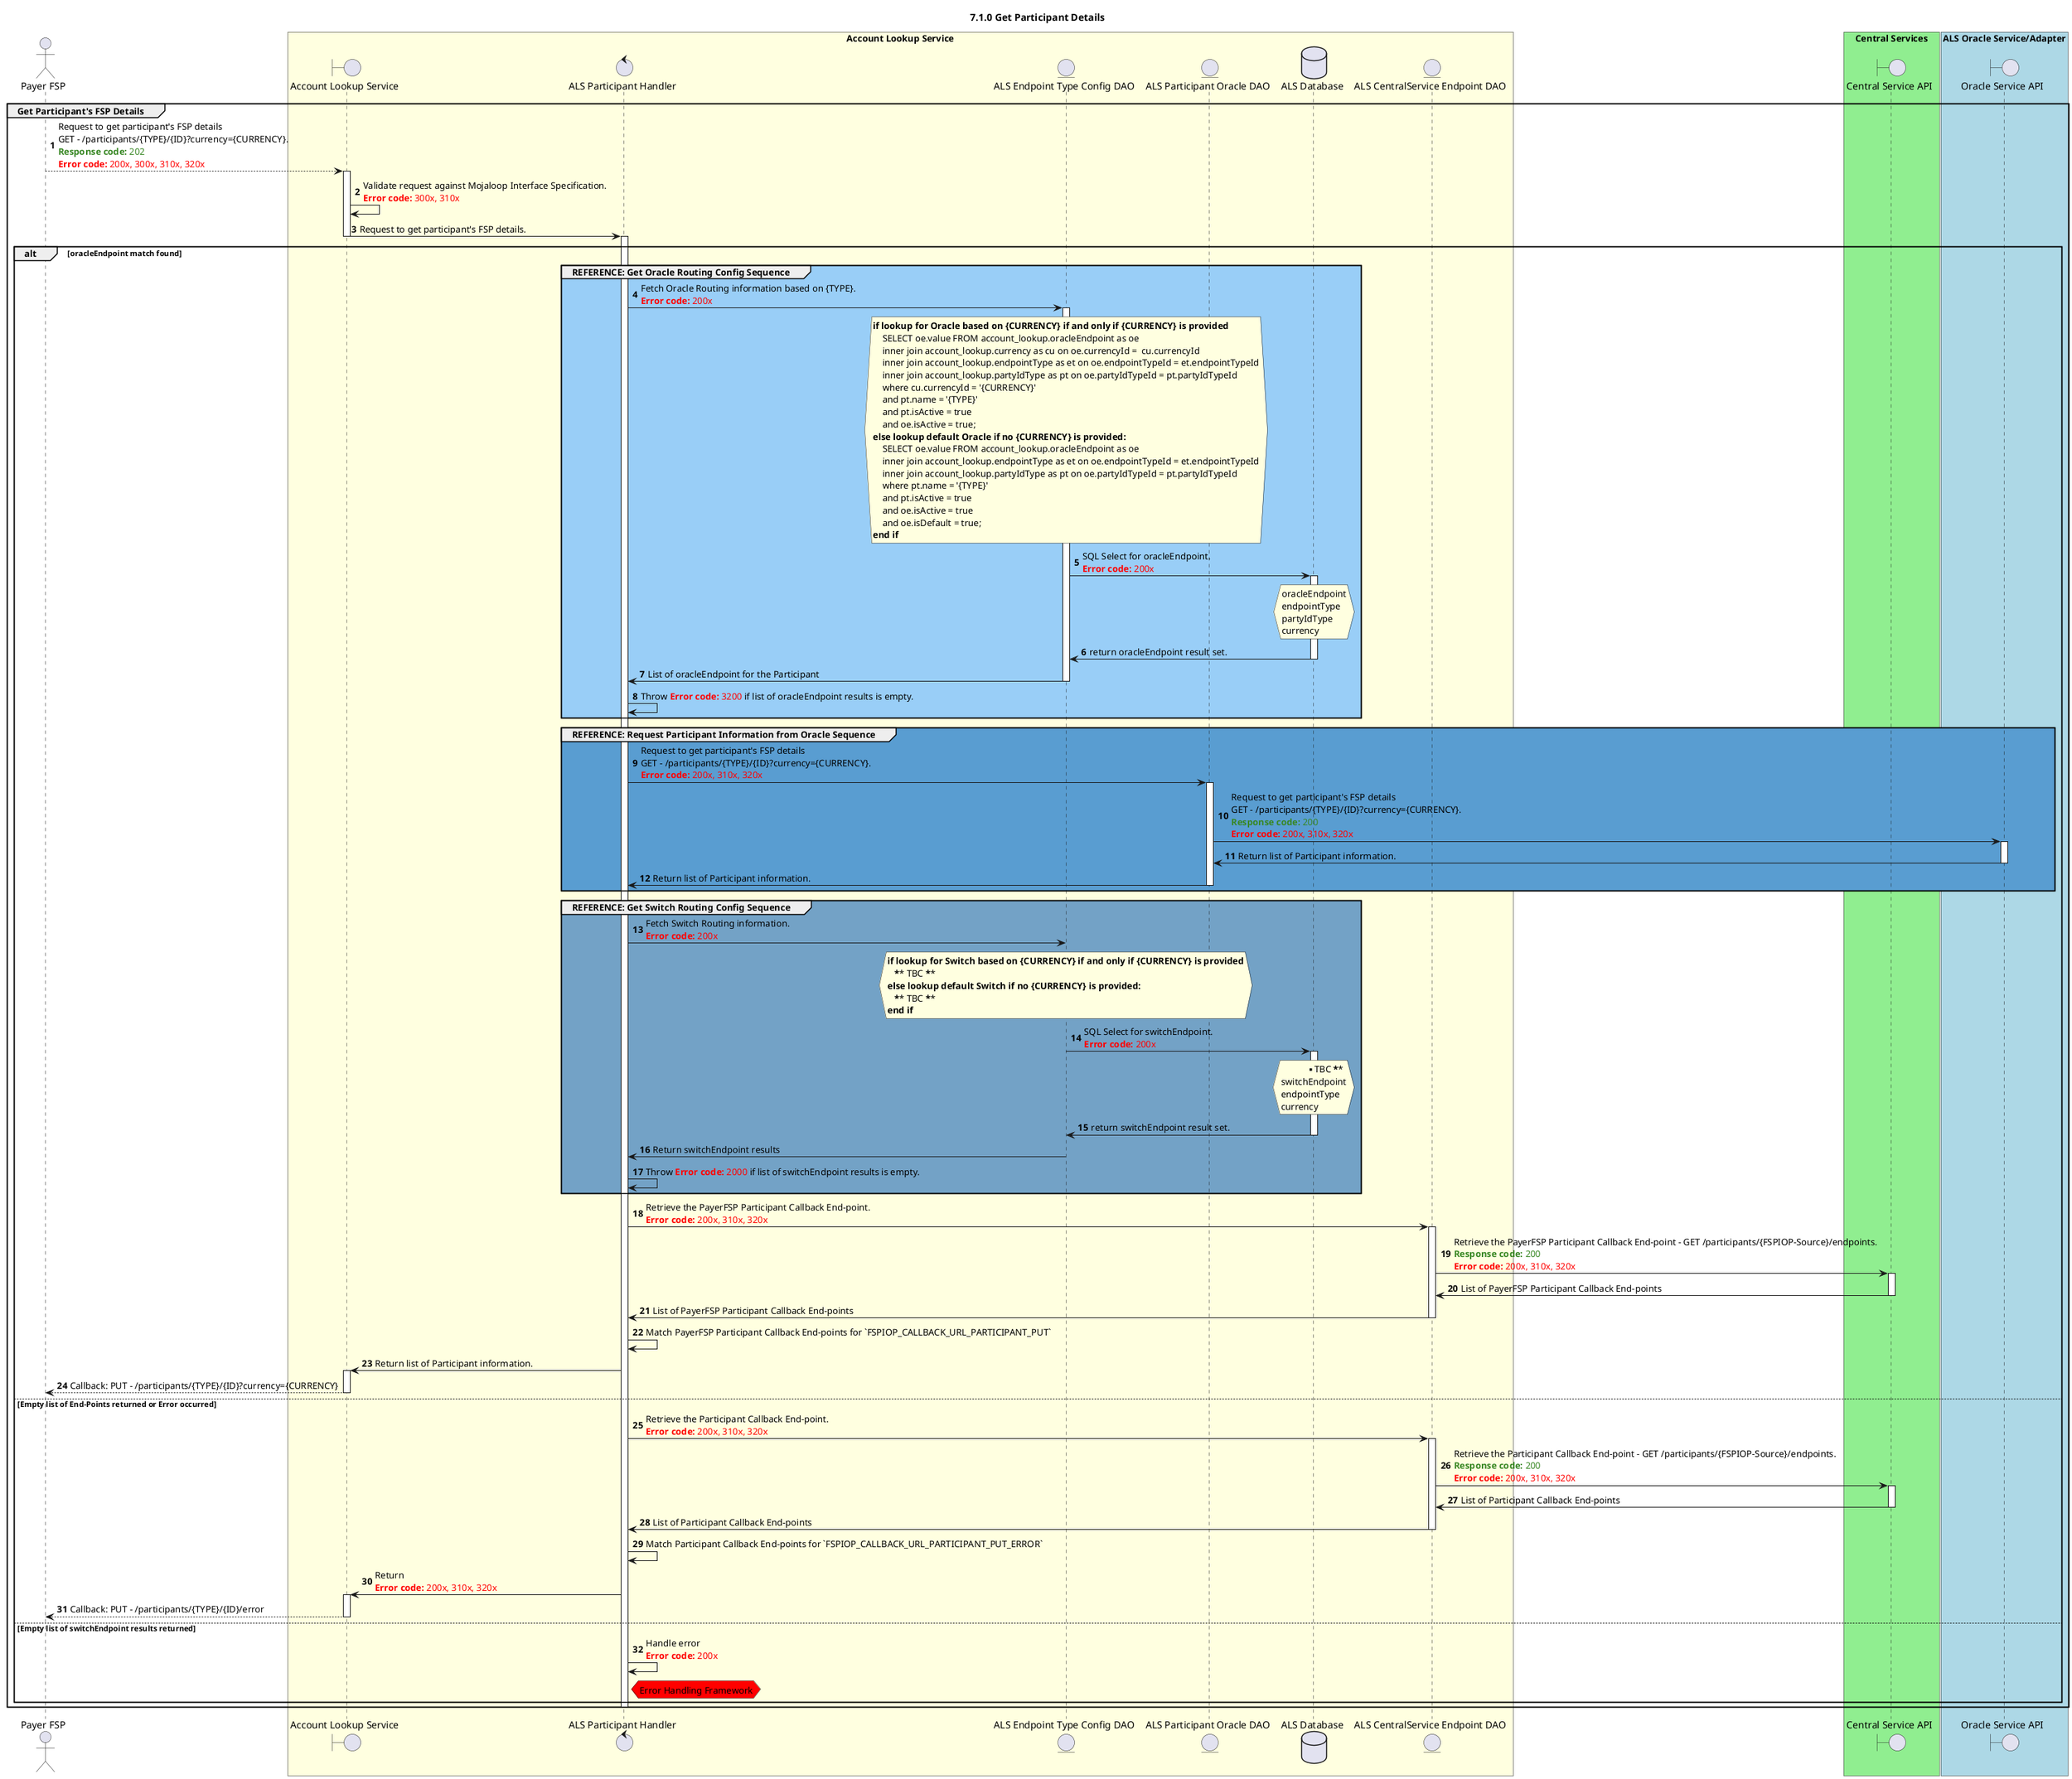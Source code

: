 /'*****
 License
 --------------
 Copyright © 2017 Bill & Melinda Gates Foundation
 The Mojaloop files are made available by the Bill & Melinda Gates Foundation under the Apache License, Version 2.0 (the "License") and you may not use these files except in compliance with the License. You may obtain a copy of the License at
 http://www.apache.org/licenses/LICENSE-2.0
 Unless required by applicable law or agreed to in writing, the Mojaloop files are distributed on an "AS IS" BASIS, WITHOUT WARRANTIES OR CONDITIONS OF ANY KIND, either express or implied. See the License for the specific language governing permissions and limitations under the License.
 Contributors
 --------------
 This is the official list of the Mojaloop project contributors for this file.
 Names of the original copyright holders (individuals or organizations)
 should be listed with a '*' in the first column. People who have
 contributed from an organization can be listed under the organization
 that actually holds the copyright for their contributions (see the
 Gates Foundation organization for an example). Those individuals should have
 their names indented and be marked with a '-'. Email address can be added
 optionally within square brackets <email>.
 * Gates Foundation
 - Name Surname <name.surname@gatesfoundation.com>

 * Rajiv Mothilal <rajiv.mothilal@modusbox.com>
 --------------
 ******'/


@startuml
' declate title
title 7.1.0 Get Participant Details

autonumber
' Actor Keys:
' boundary - APIs/Interfaces, etc
' entity - Database Access Objects
' database - Database Persistance Store

' declare actors
actor "Payer FSP" as PAYER_FSP
boundary "Account Lookup Service" as ALS_API
control "ALS Participant Handler" as ALS_PARTICIPANT_HANDLER
entity "ALS Endpoint Type Config DAO" as ALS_TYPE_ENDPOINT_CONFIG_DAO
entity "ALS CentralService Endpoint DAO" as ALS_CENTRALSERVICE_ENDPOINT_CONFIG_DAO
entity "ALS Participant Oracle DAO" as ALS_PARTICIPANT_ORACLE_DAO
entity "ALS Participant End-Point Oracle DAO" as ALS_PARTICIPANT_ORACLE_DAO
database "ALS Database" as ALS_DB
boundary "Oracle Service API" as ORACLE_API
boundary "Central Service API" as CENTRALSERVICE_API

box "Account Lookup Service" #LightYellow
participant ALS_API
participant ALS_PARTICIPANT_HANDLER
participant ALS_TYPE_ENDPOINT_CONFIG_DAO
participant ALS_PARTICIPANT_ORACLE_DAO
participant ALS_DB
participant ALS_CENTRALSERVICE_ENDPOINT_CONFIG_DAO
end box

box "Central Services" #LightGreen
participant CENTRALSERVICE_API
end box

box "ALS Oracle Service/Adapter" #LightBlue
participant ORACLE_API
end box

' START OF FLOW

group Get Participant's FSP Details
    PAYER_FSP --> ALS_API: Request to get participant's FSP details \nGET - /participants/{TYPE}/{ID}?currency={CURRENCY}.\n<color #388724><b>Response code:</b> 202</color> \n<color #FF0000><b>Error code:</b> 200x, 300x, 310x, 320x</color>
    activate ALS_API
    ALS_API -> ALS_API: Validate request against Mojaloop Interface Specification. \n<color #FF0000><b>Error code:</b> 300x, 310x</color>

    ALS_API -> ALS_PARTICIPANT_HANDLER: Request to get participant's FSP details.
    deactivate ALS_API

    alt oracleEndpoint match found

        '********************* Fetch Oracle Routing Config - START ************************
        group #99cef7 REFERENCE: Get Oracle Routing Config Sequence

            activate ALS_PARTICIPANT_HANDLER

            ALS_PARTICIPANT_HANDLER -> ALS_TYPE_ENDPOINT_CONFIG_DAO: Fetch Oracle Routing information based on {TYPE}. \n<color #FF0000><b>Error code:</b> 200x</color>
            activate ALS_TYPE_ENDPOINT_CONFIG_DAO

            hnote over ALS_TYPE_ENDPOINT_CONFIG_DAO #lightyellow
                <b>if lookup for Oracle based on {CURRENCY} if and only if {CURRENCY} is provided</b>
                    SELECT oe.value FROM account_lookup.oracleEndpoint as oe
                    inner join account_lookup.currency as cu on oe.currencyId =  cu.currencyId
                    inner join account_lookup.endpointType as et on oe.endpointTypeId = et.endpointTypeId
                    inner join account_lookup.partyIdType as pt on oe.partyIdTypeId = pt.partyIdTypeId
                    where cu.currencyId = '{CURRENCY}'
                    and pt.name = '{TYPE}'
                    and pt.isActive = true
                    and oe.isActive = true;
                <b>else lookup default Oracle if no {CURRENCY} is provided:</b>
                    SELECT oe.value FROM account_lookup.oracleEndpoint as oe
                    inner join account_lookup.endpointType as et on oe.endpointTypeId = et.endpointTypeId
                    inner join account_lookup.partyIdType as pt on oe.partyIdTypeId = pt.partyIdTypeId
                    where pt.name = '{TYPE}'
                    and pt.isActive = true
                    and oe.isActive = true
                    and oe.isDefault = true;
                <b>end if</b>
            end note

            ALS_TYPE_ENDPOINT_CONFIG_DAO -> ALS_DB: SQL Select for oracleEndpoint. \n<color #FF0000><b>Error code:</b> 200x</color>

            activate ALS_DB

            hnote over ALS_DB #lightyellow
                    oracleEndpoint
                    endpointType
                    partyIdType
                    currency
            end note
            ALS_DB -> ALS_TYPE_ENDPOINT_CONFIG_DAO: return oracleEndpoint result set.

            deactivate ALS_DB

            ALS_TYPE_ENDPOINT_CONFIG_DAO -> ALS_PARTICIPANT_HANDLER: List of oracleEndpoint for the Participant
            deactivate ALS_TYPE_ENDPOINT_CONFIG_DAO

            ALS_PARTICIPANT_HANDLER -> ALS_PARTICIPANT_HANDLER: Throw <color #FF0000><b>Error code:</b> 3200</color> if list of oracleEndpoint results is empty.

        end group
        '********************* Fetch Oracle Routing Information - END ************************

        '********************* Request Participant Information from Oracle - START ************************
        group #599dd1 REFERENCE: Request Participant Information from Oracle Sequence

            ALS_PARTICIPANT_HANDLER -> ALS_PARTICIPANT_ORACLE_DAO: Request to get participant's FSP details \nGET - /participants/{TYPE}/{ID}?currency={CURRENCY}. \n<color #FF0000><b>Error code:</b> 200x, 310x, 320x</color>
            activate ALS_PARTICIPANT_ORACLE_DAO
            ALS_PARTICIPANT_ORACLE_DAO -> ORACLE_API: Request to get participant's FSP details \nGET - /participants/{TYPE}/{ID}?currency={CURRENCY}. \n<color #388724><b>Response code:</b> 200</color> \n<color #FF0000><b>Error code:</b> 200x, 310x, 320x</color>
            activate ORACLE_API

            ORACLE_API -> ALS_PARTICIPANT_ORACLE_DAO: Return list of Participant information.
            deactivate ORACLE_API

            ALS_PARTICIPANT_ORACLE_DAO -> ALS_PARTICIPANT_HANDLER: Return list of Participant information.
            deactivate ALS_PARTICIPANT_ORACLE_DAO

            '********************* Request Participant Information from Oracle - END ************************

        end group

        '********************* Get Switch Config Information - START ************************
        group #73a2c6 REFERENCE: Get Switch Routing Config Sequence

            ALS_PARTICIPANT_HANDLER -> ALS_TYPE_ENDPOINT_CONFIG_DAO: Fetch Switch Routing information. \n<color #FF0000><b>Error code:</b> 200x</color>

            hnote over ALS_TYPE_ENDPOINT_CONFIG_DAO #lightyellow
                <b>if lookup for Switch based on {CURRENCY} if and only if {CURRENCY} is provided</b>
                   ****** TBC ******
                <b>else lookup default Switch if no {CURRENCY} is provided:</b>
                   ****** TBC ******
                <b>end if</b>
            end note

            ALS_TYPE_ENDPOINT_CONFIG_DAO -> ALS_DB: SQL Select for switchEndpoint. \n<color #FF0000><b>Error code:</b> 200x</color>

            activate ALS_DB

            hnote over ALS_DB #lightyellow
                    ****** TBC ******
                    switchEndpoint
                    endpointType
                    currency
            end note
            ALS_DB -> ALS_TYPE_ENDPOINT_CONFIG_DAO: return switchEndpoint result set.

            deactivate ALS_DB

            ALS_TYPE_ENDPOINT_CONFIG_DAO -> ALS_PARTICIPANT_HANDLER: Return switchEndpoint results

            ALS_PARTICIPANT_HANDLER -> ALS_PARTICIPANT_HANDLER: Throw <color #FF0000><b>Error code:</b> 2000</color> if list of switchEndpoint results is empty.

        end group
        '********************* Get Switch Config Information - END ************************

        '********************* Get PayerFSP Callback End-points - START ************************

        ALS_PARTICIPANT_HANDLER -> ALS_CENTRALSERVICE_ENDPOINT_CONFIG_DAO: Retrieve the PayerFSP Participant Callback End-point. \n<color #FF0000><b>Error code:</b> 200x, 310x, 320x</color>
        activate ALS_CENTRALSERVICE_ENDPOINT_CONFIG_DAO
        ALS_CENTRALSERVICE_ENDPOINT_CONFIG_DAO -> CENTRALSERVICE_API: Retrieve the PayerFSP Participant Callback End-point - GET /participants/{FSPIOP-Source}/endpoints. \n<color #388724><b>Response code:</b> 200</color> \n<color #FF0000><b>Error code:</b> 200x, 310x, 320x</color>
        activate CENTRALSERVICE_API
        CENTRALSERVICE_API -> ALS_CENTRALSERVICE_ENDPOINT_CONFIG_DAO: List of PayerFSP Participant Callback End-points
        deactivate CENTRALSERVICE_API
        ALS_CENTRALSERVICE_ENDPOINT_CONFIG_DAO -> ALS_PARTICIPANT_HANDLER: List of PayerFSP Participant Callback End-points
        deactivate ALS_CENTRALSERVICE_ENDPOINT_CONFIG_DAO

        ALS_PARTICIPANT_HANDLER -> ALS_PARTICIPANT_HANDLER: Match PayerFSP Participant Callback End-points for `FSPIOP_CALLBACK_URL_PARTICIPANT_PUT`

        '********************* Get PayerFSP Participant Information - END ************************

        ALS_PARTICIPANT_HANDLER -> ALS_API: Return list of Participant information.

        activate ALS_API
        ALS_API --> PAYER_FSP: Callback: PUT - /participants/{TYPE}/{ID}?currency={CURRENCY}
        deactivate ALS_API

    else Empty list of End-Points returned or Error occurred

        ALS_PARTICIPANT_HANDLER -> ALS_CENTRALSERVICE_ENDPOINT_CONFIG_DAO: Retrieve the Participant Callback End-point. \n<color #FF0000><b>Error code:</b> 200x, 310x, 320x</color>
        activate ALS_CENTRALSERVICE_ENDPOINT_CONFIG_DAO
        ALS_CENTRALSERVICE_ENDPOINT_CONFIG_DAO -> CENTRALSERVICE_API: Retrieve the Participant Callback End-point - GET /participants/{FSPIOP-Source}/endpoints. \n<color #388724><b>Response code:</b> 200</color> \n<color #FF0000><b>Error code:</b> 200x, 310x, 320x</color>
        activate CENTRALSERVICE_API
        CENTRALSERVICE_API -> ALS_CENTRALSERVICE_ENDPOINT_CONFIG_DAO: List of Participant Callback End-points
        deactivate CENTRALSERVICE_API
        ALS_CENTRALSERVICE_ENDPOINT_CONFIG_DAO -> ALS_PARTICIPANT_HANDLER: List of Participant Callback End-points
        deactivate ALS_CENTRALSERVICE_ENDPOINT_CONFIG_DAO

        ALS_PARTICIPANT_HANDLER -> ALS_PARTICIPANT_HANDLER: Match Participant Callback End-points for `FSPIOP_CALLBACK_URL_PARTICIPANT_PUT_ERROR`

        ALS_PARTICIPANT_HANDLER -> ALS_API: Return \n<color #FF0000><b>Error code:</b> 200x, 310x, 320x</color>
        activate ALS_API
        ALS_API --> PAYER_FSP: Callback: PUT - /participants/{TYPE}/{ID}/error
        deactivate ALS_API
    else Empty list of switchEndpoint results returned
        ALS_PARTICIPANT_HANDLER -> ALS_PARTICIPANT_HANDLER: Handle error\n<color #FF0000><b>Error code:</b> 200x</color>
        hnote right ALS_PARTICIPANT_HANDLER #red
            Error Handling Framework
        end note
    end alt

    deactivate ALS_PARTICIPANT_HANDLER

end
@enduml
